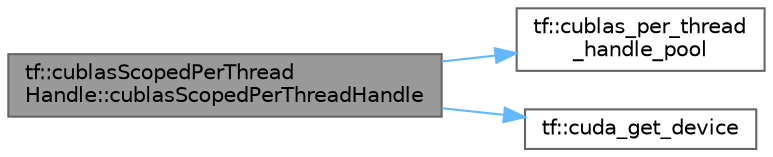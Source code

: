 digraph "tf::cublasScopedPerThreadHandle::cublasScopedPerThreadHandle"
{
 // LATEX_PDF_SIZE
  bgcolor="transparent";
  edge [fontname=Helvetica,fontsize=10,labelfontname=Helvetica,labelfontsize=10];
  node [fontname=Helvetica,fontsize=10,shape=box,height=0.2,width=0.4];
  rankdir="LR";
  Node1 [id="Node000001",label="tf::cublasScopedPerThread\lHandle::cublasScopedPerThreadHandle",height=0.2,width=0.4,color="gray40", fillcolor="grey60", style="filled", fontcolor="black",tooltip="constructs a scoped handle under caller's device context"];
  Node1 -> Node2 [id="edge1_Node000001_Node000002",color="steelblue1",style="solid",tooltip=" "];
  Node2 [id="Node000002",label="tf::cublas_per_thread\l_handle_pool",height=0.2,width=0.4,color="grey40", fillcolor="white", style="filled",URL="$namespacetf.html#a09c225e54ac891210cc13666fce26528",tooltip=" "];
  Node1 -> Node3 [id="edge2_Node000001_Node000003",color="steelblue1",style="solid",tooltip=" "];
  Node3 [id="Node000003",label="tf::cuda_get_device",height=0.2,width=0.4,color="grey40", fillcolor="white", style="filled",URL="$namespacetf.html#a235f5a9ce203d538eec1f4114221d473",tooltip="gets the current device associated with the caller thread"];
}
